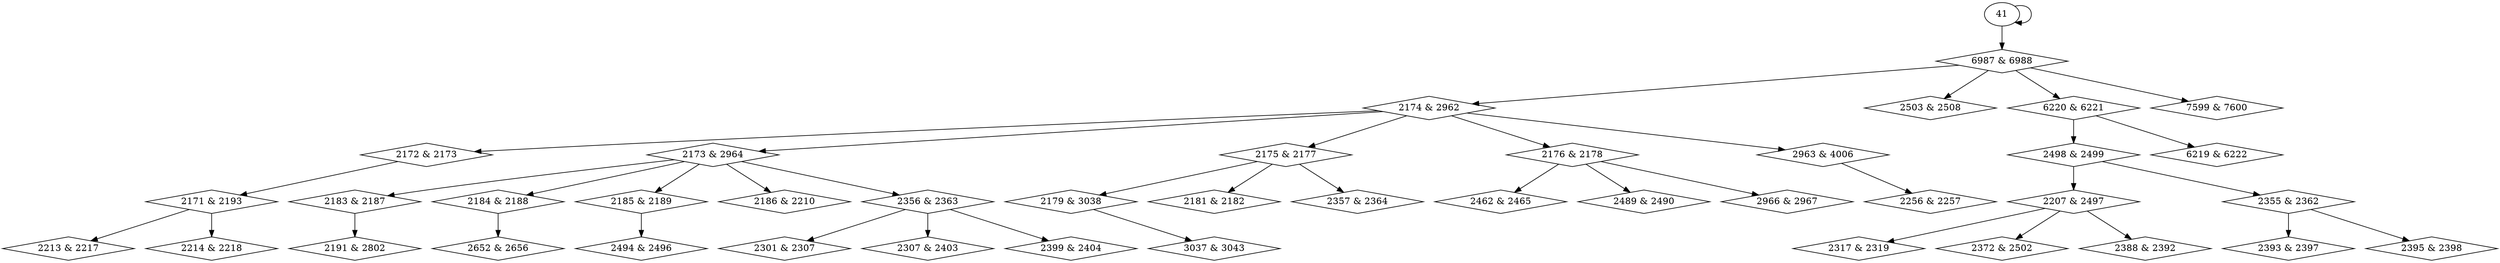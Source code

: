 digraph {
0 [label = "2171 & 2193", shape = diamond];
1 [label = "2172 & 2173", shape = diamond];
2 [label = "2173 & 2964", shape = diamond];
3 [label = "2174 & 2962", shape = diamond];
4 [label = "2175 & 2177", shape = diamond];
5 [label = "2176 & 2178", shape = diamond];
6 [label = "2179 & 3038", shape = diamond];
7 [label = "2181 & 2182", shape = diamond];
8 [label = "2183 & 2187", shape = diamond];
9 [label = "2184 & 2188", shape = diamond];
10 [label = "2185 & 2189", shape = diamond];
11 [label = "2186 & 2210", shape = diamond];
12 [label = "2191 & 2802", shape = diamond];
13 [label = "2207 & 2497", shape = diamond];
14 [label = "2213 & 2217", shape = diamond];
15 [label = "2214 & 2218", shape = diamond];
16 [label = "2256 & 2257", shape = diamond];
17 [label = "2301 & 2307", shape = diamond];
18 [label = "2307 & 2403", shape = diamond];
19 [label = "2317 & 2319", shape = diamond];
20 [label = "2355 & 2362", shape = diamond];
21 [label = "2356 & 2363", shape = diamond];
22 [label = "2357 & 2364", shape = diamond];
23 [label = "2372 & 2502", shape = diamond];
24 [label = "2388 & 2392", shape = diamond];
25 [label = "2393 & 2397", shape = diamond];
26 [label = "2395 & 2398", shape = diamond];
27 [label = "2399 & 2404", shape = diamond];
28 [label = "2462 & 2465", shape = diamond];
29 [label = "2489 & 2490", shape = diamond];
30 [label = "2494 & 2496", shape = diamond];
31 [label = "2498 & 2499", shape = diamond];
32 [label = "2503 & 2508", shape = diamond];
33 [label = "2652 & 2656", shape = diamond];
34 [label = "2963 & 4006", shape = diamond];
35 [label = "2966 & 2967", shape = diamond];
36 [label = "3037 & 3043", shape = diamond];
37 [label = "6219 & 6222", shape = diamond];
38 [label = "6220 & 6221", shape = diamond];
39 [label = "6987 & 6988", shape = diamond];
40 [label = "7599 & 7600", shape = diamond];
1 -> 0;
3 -> 1;
3 -> 2;
39 -> 3;
3 -> 4;
3 -> 5;
4 -> 6;
4 -> 7;
2 -> 8;
2 -> 9;
2 -> 10;
2 -> 11;
8 -> 12;
31 -> 13;
0 -> 14;
0 -> 15;
34 -> 16;
21 -> 17;
21 -> 18;
13 -> 19;
31 -> 20;
2 -> 21;
4 -> 22;
13 -> 23;
13 -> 24;
20 -> 25;
20 -> 26;
21 -> 27;
5 -> 28;
5 -> 29;
10 -> 30;
38 -> 31;
39 -> 32;
9 -> 33;
3 -> 34;
5 -> 35;
6 -> 36;
38 -> 37;
39 -> 38;
41 -> 39;
39 -> 40;
41 -> 41;
}
